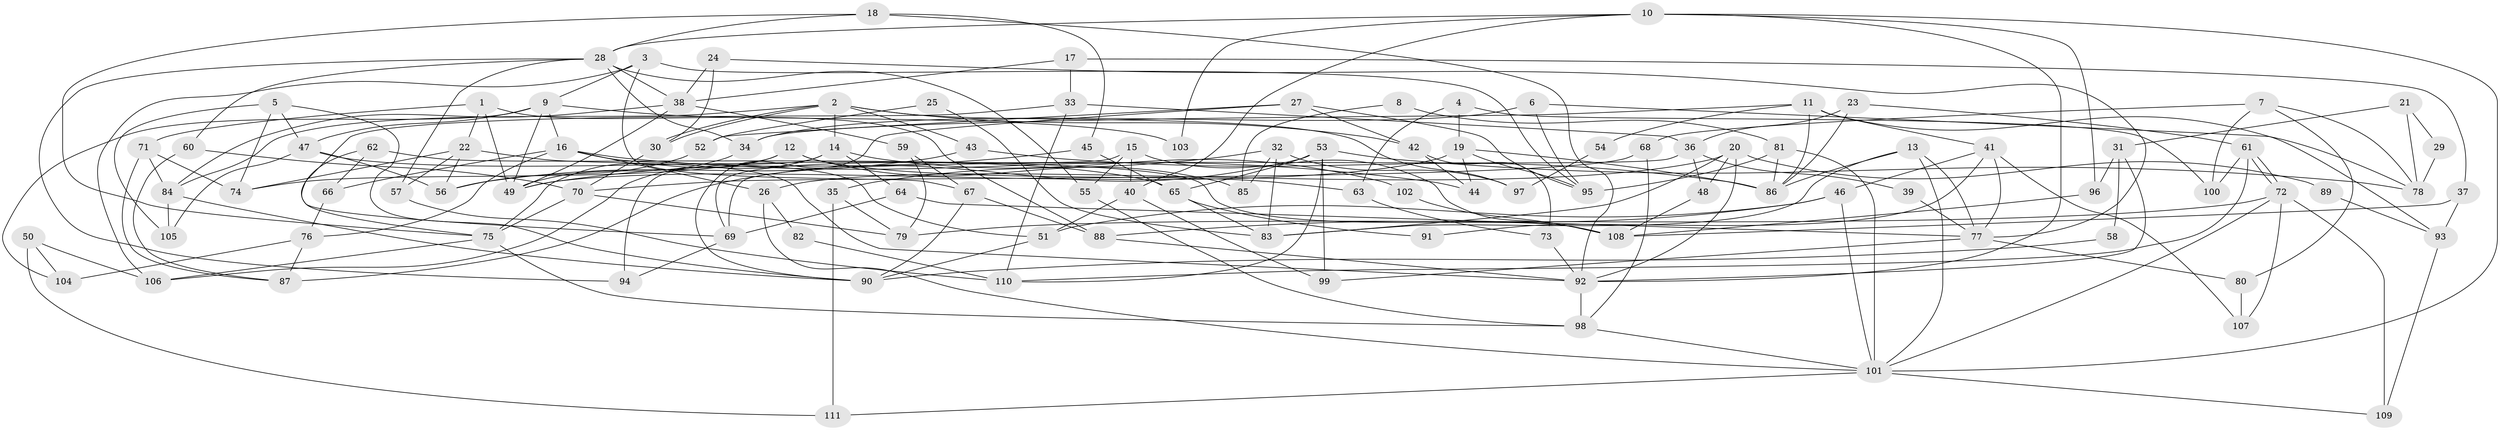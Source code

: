 // coarse degree distribution, {11: 0.06521739130434782, 9: 0.021739130434782608, 7: 0.13043478260869565, 10: 0.021739130434782608, 5: 0.13043478260869565, 4: 0.15217391304347827, 6: 0.08695652173913043, 17: 0.021739130434782608, 14: 0.021739130434782608, 2: 0.13043478260869565, 8: 0.06521739130434782, 3: 0.15217391304347827}
// Generated by graph-tools (version 1.1) at 2025/51/03/04/25 22:51:16]
// undirected, 111 vertices, 222 edges
graph export_dot {
  node [color=gray90,style=filled];
  1;
  2;
  3;
  4;
  5;
  6;
  7;
  8;
  9;
  10;
  11;
  12;
  13;
  14;
  15;
  16;
  17;
  18;
  19;
  20;
  21;
  22;
  23;
  24;
  25;
  26;
  27;
  28;
  29;
  30;
  31;
  32;
  33;
  34;
  35;
  36;
  37;
  38;
  39;
  40;
  41;
  42;
  43;
  44;
  45;
  46;
  47;
  48;
  49;
  50;
  51;
  52;
  53;
  54;
  55;
  56;
  57;
  58;
  59;
  60;
  61;
  62;
  63;
  64;
  65;
  66;
  67;
  68;
  69;
  70;
  71;
  72;
  73;
  74;
  75;
  76;
  77;
  78;
  79;
  80;
  81;
  82;
  83;
  84;
  85;
  86;
  87;
  88;
  89;
  90;
  91;
  92;
  93;
  94;
  95;
  96;
  97;
  98;
  99;
  100;
  101;
  102;
  103;
  104;
  105;
  106;
  107;
  108;
  109;
  110;
  111;
  1 -- 22;
  1 -- 88;
  1 -- 49;
  1 -- 71;
  2 -- 30;
  2 -- 30;
  2 -- 42;
  2 -- 14;
  2 -- 43;
  2 -- 84;
  2 -- 97;
  3 -- 106;
  3 -- 9;
  3 -- 67;
  3 -- 95;
  4 -- 19;
  4 -- 100;
  4 -- 63;
  5 -- 47;
  5 -- 74;
  5 -- 90;
  5 -- 105;
  6 -- 78;
  6 -- 95;
  6 -- 34;
  7 -- 80;
  7 -- 68;
  7 -- 78;
  7 -- 100;
  8 -- 85;
  8 -- 81;
  9 -- 47;
  9 -- 49;
  9 -- 16;
  9 -- 103;
  9 -- 104;
  10 -- 101;
  10 -- 92;
  10 -- 28;
  10 -- 40;
  10 -- 96;
  10 -- 103;
  11 -- 34;
  11 -- 86;
  11 -- 41;
  11 -- 54;
  11 -- 93;
  12 -- 75;
  12 -- 74;
  12 -- 63;
  12 -- 85;
  13 -- 77;
  13 -- 101;
  13 -- 83;
  13 -- 86;
  14 -- 64;
  14 -- 94;
  14 -- 102;
  14 -- 106;
  15 -- 108;
  15 -- 40;
  15 -- 55;
  15 -- 69;
  16 -- 51;
  16 -- 26;
  16 -- 44;
  16 -- 66;
  16 -- 76;
  17 -- 33;
  17 -- 38;
  17 -- 37;
  18 -- 28;
  18 -- 92;
  18 -- 45;
  18 -- 75;
  19 -- 95;
  19 -- 49;
  19 -- 44;
  19 -- 86;
  20 -- 92;
  20 -- 26;
  20 -- 48;
  20 -- 83;
  20 -- 89;
  21 -- 78;
  21 -- 31;
  21 -- 29;
  22 -- 92;
  22 -- 57;
  22 -- 56;
  22 -- 74;
  23 -- 36;
  23 -- 86;
  23 -- 61;
  24 -- 30;
  24 -- 38;
  24 -- 77;
  25 -- 52;
  25 -- 83;
  26 -- 101;
  26 -- 82;
  27 -- 42;
  27 -- 90;
  27 -- 52;
  27 -- 95;
  28 -- 38;
  28 -- 34;
  28 -- 55;
  28 -- 57;
  28 -- 60;
  28 -- 94;
  29 -- 78;
  30 -- 70;
  31 -- 96;
  31 -- 92;
  31 -- 58;
  32 -- 83;
  32 -- 35;
  32 -- 85;
  32 -- 97;
  33 -- 110;
  33 -- 69;
  33 -- 36;
  34 -- 49;
  35 -- 79;
  35 -- 111;
  36 -- 69;
  36 -- 39;
  36 -- 48;
  37 -- 93;
  37 -- 108;
  38 -- 84;
  38 -- 49;
  38 -- 59;
  39 -- 77;
  40 -- 99;
  40 -- 51;
  41 -- 46;
  41 -- 77;
  41 -- 91;
  41 -- 107;
  42 -- 73;
  42 -- 44;
  43 -- 86;
  43 -- 56;
  45 -- 49;
  45 -- 65;
  46 -- 51;
  46 -- 101;
  46 -- 88;
  47 -- 56;
  47 -- 65;
  47 -- 105;
  48 -- 108;
  50 -- 104;
  50 -- 106;
  50 -- 111;
  51 -- 90;
  52 -- 56;
  53 -- 87;
  53 -- 65;
  53 -- 78;
  53 -- 99;
  53 -- 110;
  54 -- 97;
  55 -- 98;
  57 -- 110;
  58 -- 90;
  59 -- 67;
  59 -- 79;
  60 -- 70;
  60 -- 87;
  61 -- 72;
  61 -- 72;
  61 -- 100;
  61 -- 110;
  62 -- 66;
  62 -- 108;
  62 -- 75;
  63 -- 73;
  64 -- 69;
  64 -- 77;
  65 -- 83;
  65 -- 91;
  66 -- 76;
  67 -- 90;
  67 -- 88;
  68 -- 70;
  68 -- 98;
  69 -- 94;
  70 -- 75;
  70 -- 79;
  71 -- 84;
  71 -- 74;
  71 -- 87;
  72 -- 101;
  72 -- 79;
  72 -- 107;
  72 -- 109;
  73 -- 92;
  75 -- 98;
  75 -- 106;
  76 -- 87;
  76 -- 104;
  77 -- 80;
  77 -- 99;
  80 -- 107;
  81 -- 95;
  81 -- 86;
  81 -- 101;
  82 -- 110;
  84 -- 105;
  84 -- 90;
  88 -- 92;
  89 -- 93;
  92 -- 98;
  93 -- 109;
  96 -- 108;
  98 -- 101;
  101 -- 109;
  101 -- 111;
  102 -- 108;
}
